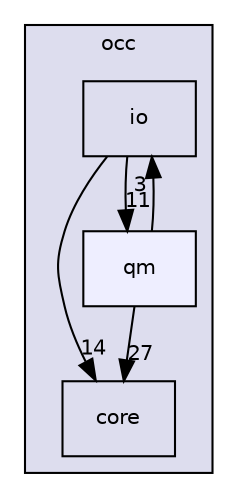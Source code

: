 digraph "/home/runner/work/occ/occ/include/occ/qm" {
  bgcolor=transparent;
  compound=true
  node [ fontsize="10", fontname="Helvetica"];
  edge [ labelfontsize="10", labelfontname="Helvetica"];
  subgraph clusterdir_8b7861ad11e4db9a5e6a6da237b17e56 {
    graph [ bgcolor="#ddddee", pencolor="black", label="occ" fontname="Helvetica", fontsize="10", URL="dir_8b7861ad11e4db9a5e6a6da237b17e56.html"]
  dir_a9a9bd00ca35510371062c24de1517b5 [shape=box label="core" URL="dir_a9a9bd00ca35510371062c24de1517b5.html"];
  dir_eb006ca087d4b4837f6db1ad7c4b10da [shape=box label="io" URL="dir_eb006ca087d4b4837f6db1ad7c4b10da.html"];
  dir_737cf82dfc93877bbe50a83dfe5e1c2d [shape=box, label="qm", style="filled", fillcolor="#eeeeff", pencolor="black", URL="dir_737cf82dfc93877bbe50a83dfe5e1c2d.html"];
  }
  dir_737cf82dfc93877bbe50a83dfe5e1c2d->dir_a9a9bd00ca35510371062c24de1517b5 [headlabel="27", labeldistance=1.5 headhref="dir_000004_000003.html"];
  dir_737cf82dfc93877bbe50a83dfe5e1c2d->dir_eb006ca087d4b4837f6db1ad7c4b10da [headlabel="3", labeldistance=1.5 headhref="dir_000004_000011.html"];
  dir_eb006ca087d4b4837f6db1ad7c4b10da->dir_737cf82dfc93877bbe50a83dfe5e1c2d [headlabel="11", labeldistance=1.5 headhref="dir_000011_000004.html"];
  dir_eb006ca087d4b4837f6db1ad7c4b10da->dir_a9a9bd00ca35510371062c24de1517b5 [headlabel="14", labeldistance=1.5 headhref="dir_000011_000003.html"];
}
